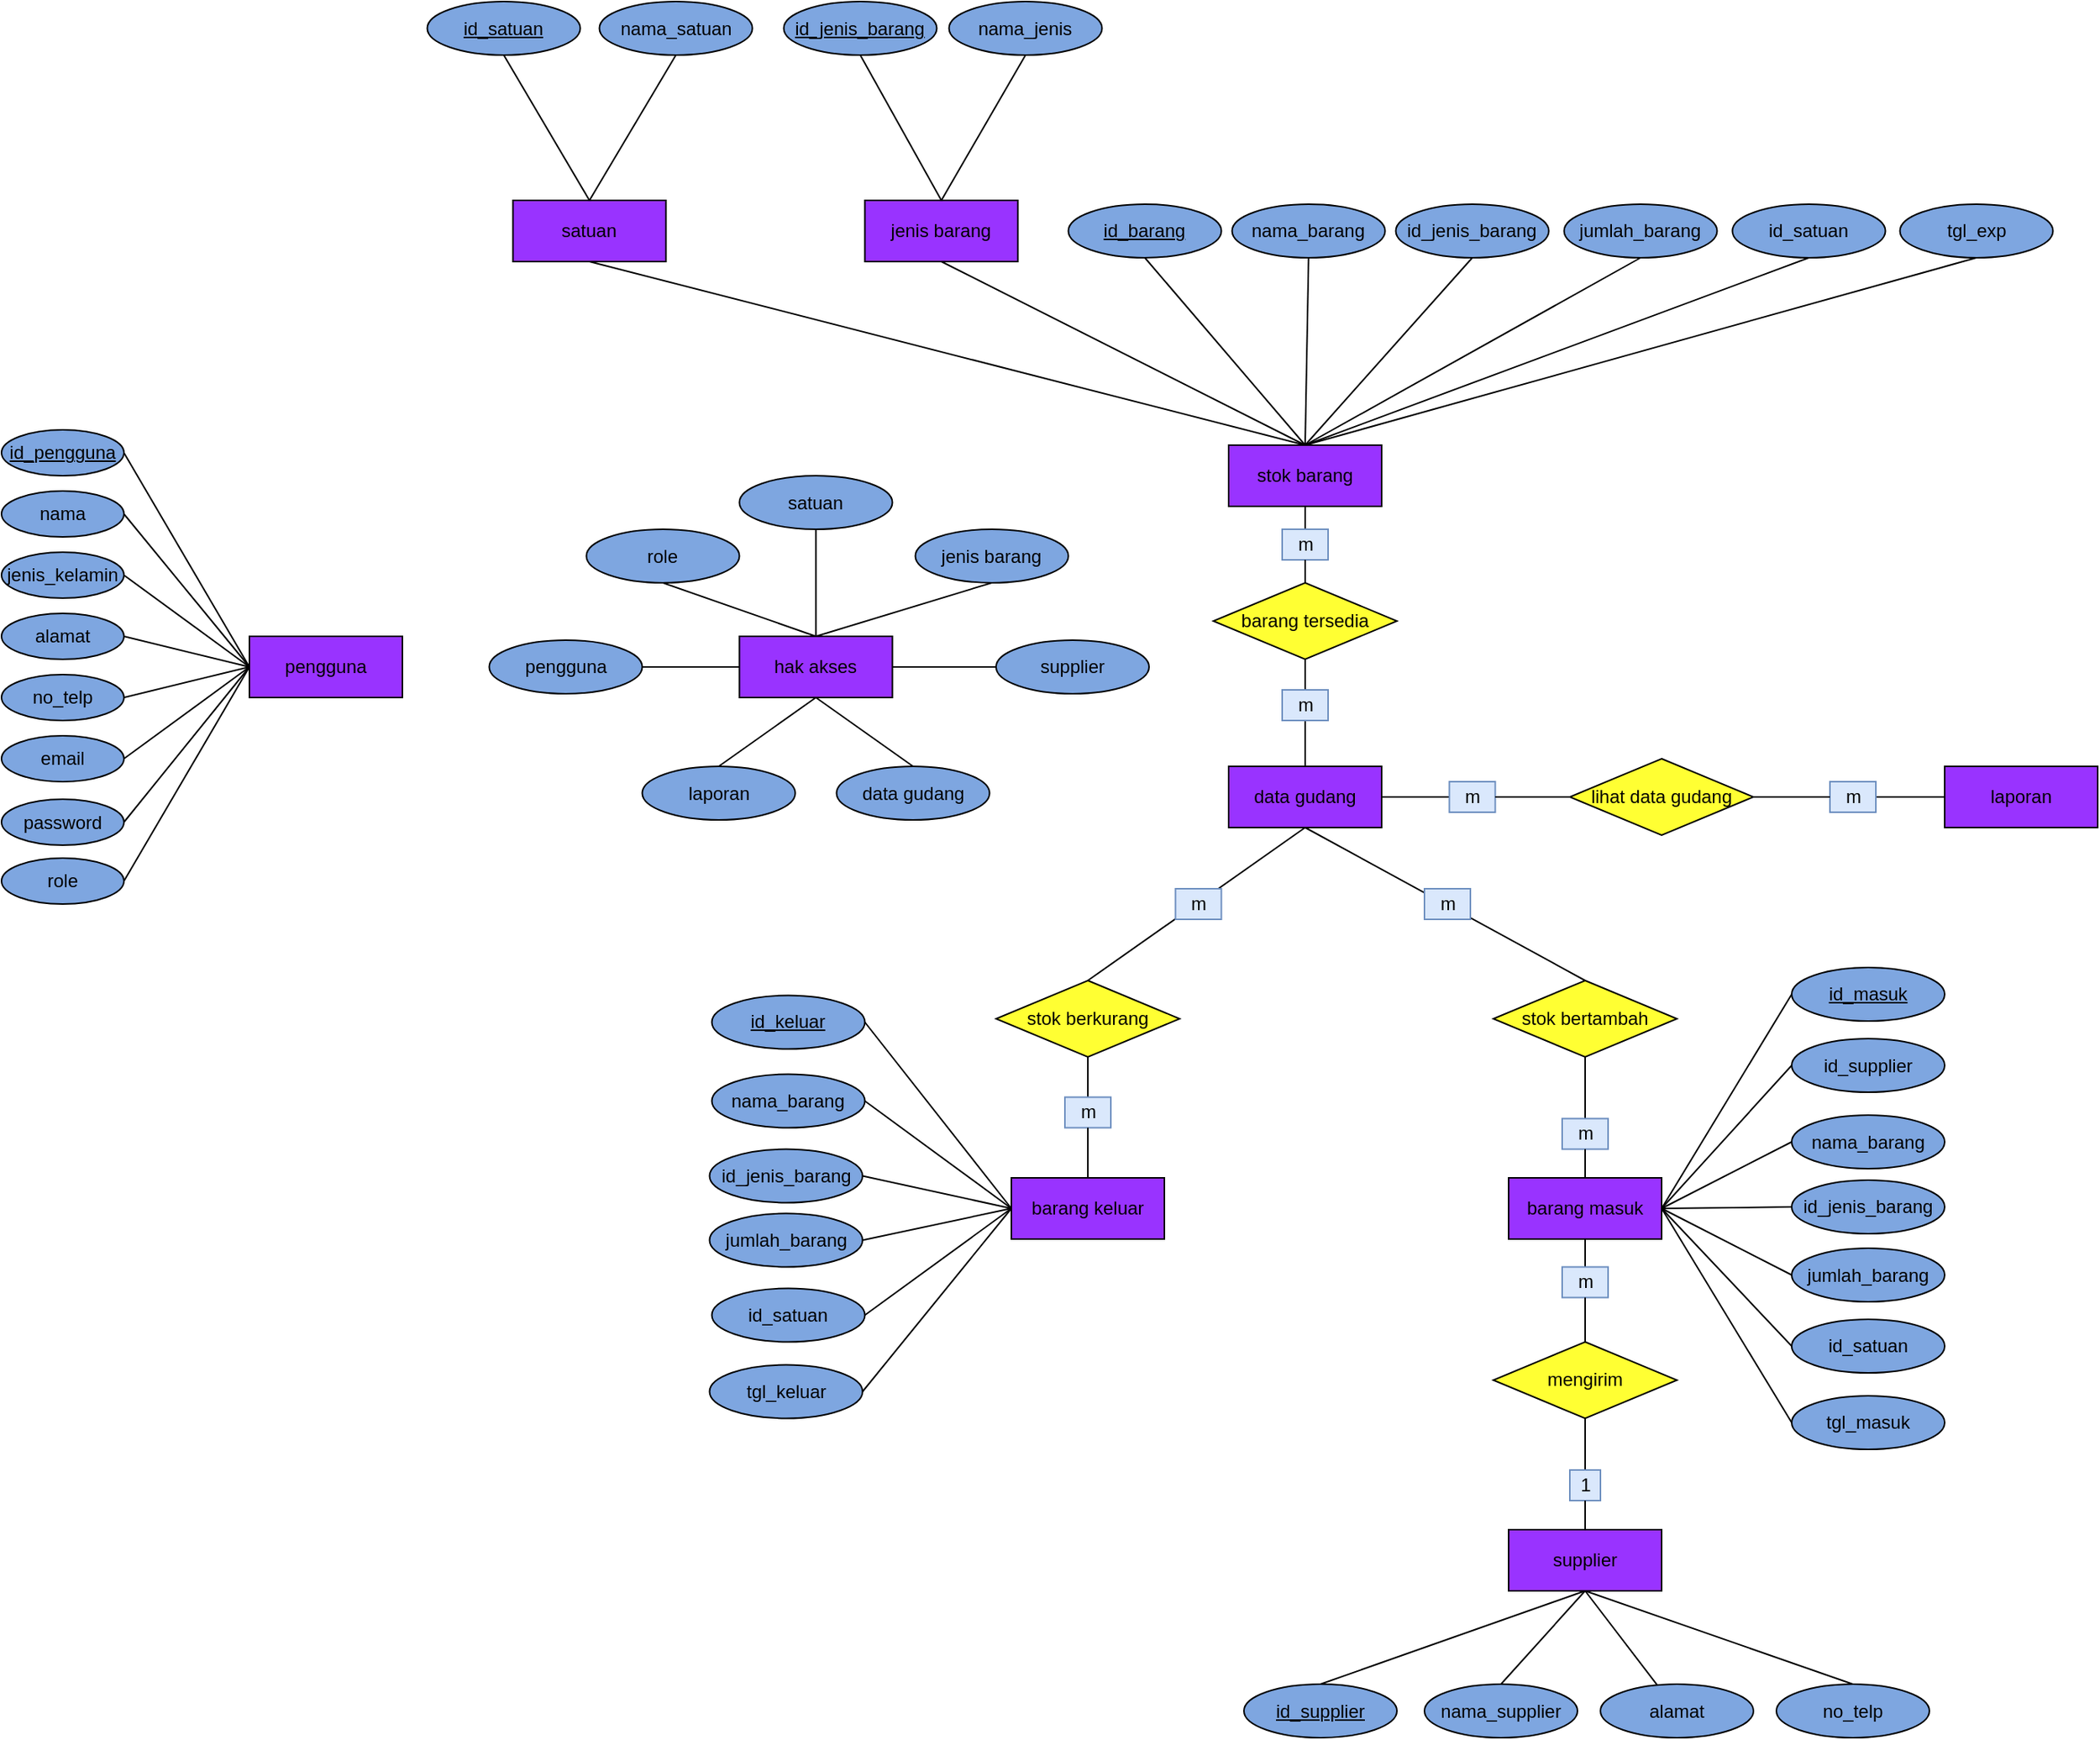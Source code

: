 <mxfile version="14.4.2" type="device"><diagram id="YTh4a3GfkDx78FTv2co9" name="Page-1"><mxGraphModel dx="1734" dy="2064" grid="1" gridSize="10" guides="1" tooltips="1" connect="1" arrows="1" fold="1" page="1" pageScale="1" pageWidth="850" pageHeight="1100" background="none" math="0" shadow="0"><root><mxCell id="0"/><mxCell id="1" parent="0"/><mxCell id="qTGMiNJ8pjrVelL1SlRP-1" value="pengguna" style="rounded=0;whiteSpace=wrap;html=1;fillColor=#9933FF;" parent="1" vertex="1"><mxGeometry x="352" y="295" width="100" height="40" as="geometry"/></mxCell><mxCell id="qTGMiNJ8pjrVelL1SlRP-5" value="data gudang" style="rounded=0;whiteSpace=wrap;html=1;fillColor=#9933FF;" parent="1" vertex="1"><mxGeometry x="992" y="380" width="100" height="40" as="geometry"/></mxCell><mxCell id="qTGMiNJ8pjrVelL1SlRP-6" value="hak akses" style="rounded=0;whiteSpace=wrap;html=1;fillColor=#9933FF;" parent="1" vertex="1"><mxGeometry x="672.25" y="295" width="100" height="40" as="geometry"/></mxCell><mxCell id="qTGMiNJ8pjrVelL1SlRP-7" value="supplier" style="rounded=0;whiteSpace=wrap;html=1;fillColor=#9933FF;" parent="1" vertex="1"><mxGeometry x="1175" y="879" width="100" height="40" as="geometry"/></mxCell><mxCell id="qTGMiNJ8pjrVelL1SlRP-9" value="barang masuk" style="rounded=0;whiteSpace=wrap;html=1;fillColor=#9933FF;" parent="1" vertex="1"><mxGeometry x="1175" y="649" width="100" height="40" as="geometry"/></mxCell><mxCell id="qTGMiNJ8pjrVelL1SlRP-10" value="barang keluar" style="rounded=0;whiteSpace=wrap;html=1;fillColor=#9933FF;" parent="1" vertex="1"><mxGeometry x="850" y="649" width="100" height="40" as="geometry"/></mxCell><mxCell id="qTGMiNJ8pjrVelL1SlRP-22" value="" style="endArrow=none;html=1;entryX=0.5;entryY=1;entryDx=0;entryDy=0;exitX=0.5;exitY=0;exitDx=0;exitDy=0;" parent="1" source="Ui_Ulqk2OFwhpCgJCBZ2-55" target="qTGMiNJ8pjrVelL1SlRP-9" edge="1"><mxGeometry width="50" height="50" relative="1" as="geometry"><mxPoint x="1225" y="769" as="sourcePoint"/><mxPoint x="755" y="659" as="targetPoint"/></mxGeometry></mxCell><mxCell id="qTGMiNJ8pjrVelL1SlRP-23" value="" style="endArrow=none;html=1;entryX=0.5;entryY=1;entryDx=0;entryDy=0;exitX=0.5;exitY=0;exitDx=0;exitDy=0;" parent="1" source="Ui_Ulqk2OFwhpCgJCBZ2-57" target="Ui_Ulqk2OFwhpCgJCBZ2-37" edge="1"><mxGeometry width="50" height="50" relative="1" as="geometry"><mxPoint x="705" y="849" as="sourcePoint"/><mxPoint x="1225" y="809" as="targetPoint"/></mxGeometry></mxCell><mxCell id="qTGMiNJ8pjrVelL1SlRP-32" value="laporan" style="rounded=0;whiteSpace=wrap;html=1;fillColor=#9933FF;" parent="1" vertex="1"><mxGeometry x="1460" y="380" width="100" height="40" as="geometry"/></mxCell><mxCell id="qTGMiNJ8pjrVelL1SlRP-34" value="" style="endArrow=none;html=1;exitX=0;exitY=0.5;exitDx=0;exitDy=0;entryX=1;entryY=0.5;entryDx=0;entryDy=0;" parent="1" source="Ui_Ulqk2OFwhpCgJCBZ2-41" target="qTGMiNJ8pjrVelL1SlRP-5" edge="1"><mxGeometry width="50" height="50" relative="1" as="geometry"><mxPoint x="1230" y="400" as="sourcePoint"/><mxPoint x="760" y="300" as="targetPoint"/></mxGeometry></mxCell><mxCell id="qTGMiNJ8pjrVelL1SlRP-35" value="" style="endArrow=none;html=1;entryX=0;entryY=0.5;entryDx=0;entryDy=0;exitX=1;exitY=0.5;exitDx=0;exitDy=0;" parent="1" source="Ui_Ulqk2OFwhpCgJCBZ2-43" target="qTGMiNJ8pjrVelL1SlRP-32" edge="1"><mxGeometry width="50" height="50" relative="1" as="geometry"><mxPoint x="1320" y="400" as="sourcePoint"/><mxPoint x="1058.5" y="300" as="targetPoint"/></mxGeometry></mxCell><mxCell id="hzRGRMYwps-YifitKdmy-6" value="nama" style="ellipse;whiteSpace=wrap;html=1;fillColor=#7EA6E0;" parent="1" vertex="1"><mxGeometry x="190" y="200" width="80" height="30" as="geometry"/></mxCell><mxCell id="hzRGRMYwps-YifitKdmy-7" value="email" style="ellipse;whiteSpace=wrap;html=1;fillColor=#7EA6E0;" parent="1" vertex="1"><mxGeometry x="190" y="360" width="80" height="30" as="geometry"/></mxCell><mxCell id="hzRGRMYwps-YifitKdmy-8" value="alamat" style="ellipse;whiteSpace=wrap;html=1;fillColor=#7EA6E0;" parent="1" vertex="1"><mxGeometry x="190" y="280" width="80" height="30" as="geometry"/></mxCell><mxCell id="hzRGRMYwps-YifitKdmy-9" value="jenis_kelamin" style="ellipse;whiteSpace=wrap;html=1;fillColor=#7EA6E0;" parent="1" vertex="1"><mxGeometry x="190" y="240" width="80" height="30" as="geometry"/></mxCell><mxCell id="hzRGRMYwps-YifitKdmy-10" value="no_telp" style="ellipse;whiteSpace=wrap;html=1;fillColor=#7EA6E0;" parent="1" vertex="1"><mxGeometry x="190" y="320" width="80" height="30" as="geometry"/></mxCell><mxCell id="hzRGRMYwps-YifitKdmy-14" value="" style="endArrow=none;html=1;exitX=1;exitY=0.5;exitDx=0;exitDy=0;entryX=0;entryY=0.5;entryDx=0;entryDy=0;" parent="1" source="hzRGRMYwps-YifitKdmy-94" target="qTGMiNJ8pjrVelL1SlRP-1" edge="1"><mxGeometry width="50" height="50" relative="1" as="geometry"><mxPoint x="280" y="200" as="sourcePoint"/><mxPoint x="610" y="275" as="targetPoint"/></mxGeometry></mxCell><mxCell id="hzRGRMYwps-YifitKdmy-15" value="" style="endArrow=none;html=1;exitX=1;exitY=0.5;exitDx=0;exitDy=0;entryX=0;entryY=0.5;entryDx=0;entryDy=0;" parent="1" source="hzRGRMYwps-YifitKdmy-6" target="qTGMiNJ8pjrVelL1SlRP-1" edge="1"><mxGeometry width="50" height="50" relative="1" as="geometry"><mxPoint x="560" y="325" as="sourcePoint"/><mxPoint x="610" y="275" as="targetPoint"/></mxGeometry></mxCell><mxCell id="hzRGRMYwps-YifitKdmy-16" value="" style="endArrow=none;html=1;exitX=1;exitY=0.5;exitDx=0;exitDy=0;entryX=0;entryY=0.5;entryDx=0;entryDy=0;" parent="1" source="hzRGRMYwps-YifitKdmy-9" target="qTGMiNJ8pjrVelL1SlRP-1" edge="1"><mxGeometry width="50" height="50" relative="1" as="geometry"><mxPoint x="560" y="325" as="sourcePoint"/><mxPoint x="610" y="275" as="targetPoint"/></mxGeometry></mxCell><mxCell id="hzRGRMYwps-YifitKdmy-17" value="" style="endArrow=none;html=1;exitX=1;exitY=0.5;exitDx=0;exitDy=0;entryX=0;entryY=0.5;entryDx=0;entryDy=0;" parent="1" source="hzRGRMYwps-YifitKdmy-8" target="qTGMiNJ8pjrVelL1SlRP-1" edge="1"><mxGeometry width="50" height="50" relative="1" as="geometry"><mxPoint x="560" y="325" as="sourcePoint"/><mxPoint x="610" y="275" as="targetPoint"/></mxGeometry></mxCell><mxCell id="hzRGRMYwps-YifitKdmy-18" value="" style="endArrow=none;html=1;exitX=1;exitY=0.5;exitDx=0;exitDy=0;entryX=0;entryY=0.5;entryDx=0;entryDy=0;" parent="1" source="hzRGRMYwps-YifitKdmy-10" target="qTGMiNJ8pjrVelL1SlRP-1" edge="1"><mxGeometry width="50" height="50" relative="1" as="geometry"><mxPoint x="560" y="325" as="sourcePoint"/><mxPoint x="610" y="275" as="targetPoint"/></mxGeometry></mxCell><mxCell id="hzRGRMYwps-YifitKdmy-21" value="" style="endArrow=none;html=1;exitX=1;exitY=0.5;exitDx=0;exitDy=0;entryX=0;entryY=0.5;entryDx=0;entryDy=0;" parent="1" source="hzRGRMYwps-YifitKdmy-7" target="qTGMiNJ8pjrVelL1SlRP-1" edge="1"><mxGeometry width="50" height="50" relative="1" as="geometry"><mxPoint x="560" y="325" as="sourcePoint"/><mxPoint x="610" y="275" as="targetPoint"/></mxGeometry></mxCell><mxCell id="hzRGRMYwps-YifitKdmy-47" value="jenis barang" style="rounded=0;whiteSpace=wrap;html=1;fillColor=#9933FF;" parent="1" vertex="1"><mxGeometry x="754.25" y="10" width="100" height="40" as="geometry"/></mxCell><mxCell id="hzRGRMYwps-YifitKdmy-48" value="satuan" style="rounded=0;whiteSpace=wrap;html=1;fillColor=#9933FF;" parent="1" vertex="1"><mxGeometry x="524.25" y="10" width="100" height="40" as="geometry"/></mxCell><mxCell id="hzRGRMYwps-YifitKdmy-49" value="" style="endArrow=none;html=1;exitX=0.5;exitY=0;exitDx=0;exitDy=0;entryX=0.5;entryY=1;entryDx=0;entryDy=0;" parent="1" source="Ui_Ulqk2OFwhpCgJCBZ2-9" target="hzRGRMYwps-YifitKdmy-48" edge="1"><mxGeometry width="50" height="50" relative="1" as="geometry"><mxPoint x="1043.25" y="120" as="sourcePoint"/><mxPoint x="1091.25" y="30" as="targetPoint"/></mxGeometry></mxCell><mxCell id="hzRGRMYwps-YifitKdmy-50" value="" style="endArrow=none;html=1;exitX=0.5;exitY=0;exitDx=0;exitDy=0;entryX=0.5;entryY=1;entryDx=0;entryDy=0;" parent="1" source="Ui_Ulqk2OFwhpCgJCBZ2-9" target="hzRGRMYwps-YifitKdmy-47" edge="1"><mxGeometry width="50" height="50" relative="1" as="geometry"><mxPoint x="1043.25" y="120" as="sourcePoint"/><mxPoint x="1091.25" y="30" as="targetPoint"/></mxGeometry></mxCell><mxCell id="hzRGRMYwps-YifitKdmy-52" value="id_jenis_barang" style="ellipse;whiteSpace=wrap;html=1;fillColor=#7EA6E0;" parent="1" vertex="1"><mxGeometry x="1101.25" y="12.5" width="100" height="35" as="geometry"/></mxCell><mxCell id="hzRGRMYwps-YifitKdmy-54" value="id_satuan" style="ellipse;whiteSpace=wrap;html=1;fillColor=#7EA6E0;" parent="1" vertex="1"><mxGeometry x="1321.25" y="12.5" width="100" height="35" as="geometry"/></mxCell><mxCell id="hzRGRMYwps-YifitKdmy-55" value="nama_barang" style="ellipse;whiteSpace=wrap;html=1;fillColor=#7EA6E0;" parent="1" vertex="1"><mxGeometry x="994.25" y="12.5" width="100" height="35" as="geometry"/></mxCell><mxCell id="hzRGRMYwps-YifitKdmy-56" value="jumlah_barang" style="ellipse;whiteSpace=wrap;html=1;fillColor=#7EA6E0;" parent="1" vertex="1"><mxGeometry x="1211.25" y="12.5" width="100" height="35" as="geometry"/></mxCell><mxCell id="hzRGRMYwps-YifitKdmy-57" value="" style="endArrow=none;html=1;entryX=0.5;entryY=0;entryDx=0;entryDy=0;exitX=0.5;exitY=1;exitDx=0;exitDy=0;" parent="1" source="hzRGRMYwps-YifitKdmy-97" target="Ui_Ulqk2OFwhpCgJCBZ2-9" edge="1"><mxGeometry width="50" height="50" relative="1" as="geometry"><mxPoint x="934.25" y="-32.5" as="sourcePoint"/><mxPoint x="1043.25" y="120" as="targetPoint"/></mxGeometry></mxCell><mxCell id="hzRGRMYwps-YifitKdmy-58" value="" style="endArrow=none;html=1;entryX=0.5;entryY=0;entryDx=0;entryDy=0;exitX=0.5;exitY=1;exitDx=0;exitDy=0;" parent="1" source="hzRGRMYwps-YifitKdmy-55" target="Ui_Ulqk2OFwhpCgJCBZ2-9" edge="1"><mxGeometry width="50" height="50" relative="1" as="geometry"><mxPoint x="971.25" y="200" as="sourcePoint"/><mxPoint x="1043.25" y="120" as="targetPoint"/></mxGeometry></mxCell><mxCell id="hzRGRMYwps-YifitKdmy-59" value="" style="endArrow=none;html=1;entryX=0.5;entryY=0;entryDx=0;entryDy=0;exitX=0.5;exitY=1;exitDx=0;exitDy=0;" parent="1" source="hzRGRMYwps-YifitKdmy-52" target="Ui_Ulqk2OFwhpCgJCBZ2-9" edge="1"><mxGeometry width="50" height="50" relative="1" as="geometry"><mxPoint x="971.25" y="200" as="sourcePoint"/><mxPoint x="1043.25" y="120" as="targetPoint"/></mxGeometry></mxCell><mxCell id="hzRGRMYwps-YifitKdmy-60" value="" style="endArrow=none;html=1;entryX=0.5;entryY=1;entryDx=0;entryDy=0;exitX=0.5;exitY=0;exitDx=0;exitDy=0;" parent="1" source="Ui_Ulqk2OFwhpCgJCBZ2-9" target="hzRGRMYwps-YifitKdmy-54" edge="1"><mxGeometry width="50" height="50" relative="1" as="geometry"><mxPoint x="1043.25" y="120" as="sourcePoint"/><mxPoint x="1021.25" y="-10" as="targetPoint"/></mxGeometry></mxCell><mxCell id="hzRGRMYwps-YifitKdmy-61" value="" style="endArrow=none;html=1;entryX=0.5;entryY=1;entryDx=0;entryDy=0;exitX=0.5;exitY=0;exitDx=0;exitDy=0;" parent="1" source="Ui_Ulqk2OFwhpCgJCBZ2-9" target="hzRGRMYwps-YifitKdmy-56" edge="1"><mxGeometry width="50" height="50" relative="1" as="geometry"><mxPoint x="1043.25" y="120" as="sourcePoint"/><mxPoint x="1021.25" y="-10" as="targetPoint"/></mxGeometry></mxCell><mxCell id="hzRGRMYwps-YifitKdmy-63" value="nama_jenis" style="ellipse;whiteSpace=wrap;html=1;fillColor=#7EA6E0;" parent="1" vertex="1"><mxGeometry x="809.25" y="-120" width="100" height="35" as="geometry"/></mxCell><mxCell id="hzRGRMYwps-YifitKdmy-64" value="nama_satuan" style="ellipse;whiteSpace=wrap;html=1;fillColor=#7EA6E0;" parent="1" vertex="1"><mxGeometry x="580.75" y="-120" width="100" height="35" as="geometry"/></mxCell><mxCell id="hzRGRMYwps-YifitKdmy-66" value="" style="endArrow=none;html=1;exitX=0.5;exitY=0;exitDx=0;exitDy=0;entryX=0.5;entryY=1;entryDx=0;entryDy=0;" parent="1" source="hzRGRMYwps-YifitKdmy-47" target="hzRGRMYwps-YifitKdmy-63" edge="1"><mxGeometry width="50" height="50" relative="1" as="geometry"><mxPoint x="821.25" as="sourcePoint"/><mxPoint x="871.25" y="-50" as="targetPoint"/></mxGeometry></mxCell><mxCell id="hzRGRMYwps-YifitKdmy-67" value="" style="endArrow=none;html=1;exitX=0.5;exitY=0;exitDx=0;exitDy=0;entryX=0.5;entryY=1;entryDx=0;entryDy=0;" parent="1" source="hzRGRMYwps-YifitKdmy-47" target="hzRGRMYwps-YifitKdmy-96" edge="1"><mxGeometry width="50" height="50" relative="1" as="geometry"><mxPoint x="821.25" as="sourcePoint"/><mxPoint x="749.25" y="-85" as="targetPoint"/></mxGeometry></mxCell><mxCell id="hzRGRMYwps-YifitKdmy-68" value="" style="endArrow=none;html=1;exitX=0.5;exitY=0;exitDx=0;exitDy=0;entryX=0.5;entryY=1;entryDx=0;entryDy=0;" parent="1" source="hzRGRMYwps-YifitKdmy-48" target="hzRGRMYwps-YifitKdmy-64" edge="1"><mxGeometry width="50" height="50" relative="1" as="geometry"><mxPoint x="821.25" y="160" as="sourcePoint"/><mxPoint x="871.25" y="110" as="targetPoint"/></mxGeometry></mxCell><mxCell id="hzRGRMYwps-YifitKdmy-69" value="" style="endArrow=none;html=1;exitX=0.5;exitY=0;exitDx=0;exitDy=0;entryX=0.5;entryY=1;entryDx=0;entryDy=0;" parent="1" source="hzRGRMYwps-YifitKdmy-48" target="hzRGRMYwps-YifitKdmy-95" edge="1"><mxGeometry width="50" height="50" relative="1" as="geometry"><mxPoint x="821.25" y="160" as="sourcePoint"/><mxPoint x="517.75" y="-85" as="targetPoint"/></mxGeometry></mxCell><mxCell id="hzRGRMYwps-YifitKdmy-71" value="nama_supplier" style="ellipse;whiteSpace=wrap;html=1;fillColor=#7EA6E0;" parent="1" vertex="1"><mxGeometry x="1120" y="980" width="100" height="35" as="geometry"/></mxCell><mxCell id="hzRGRMYwps-YifitKdmy-72" value="alamat" style="ellipse;whiteSpace=wrap;html=1;fillColor=#7EA6E0;" parent="1" vertex="1"><mxGeometry x="1235" y="980" width="100" height="35" as="geometry"/></mxCell><mxCell id="hzRGRMYwps-YifitKdmy-73" value="no_telp" style="ellipse;whiteSpace=wrap;html=1;fillColor=#7EA6E0;" parent="1" vertex="1"><mxGeometry x="1350" y="980" width="100" height="35" as="geometry"/></mxCell><mxCell id="hzRGRMYwps-YifitKdmy-74" value="id_jenis_barang" style="ellipse;whiteSpace=wrap;html=1;fillColor=#7EA6E0;" parent="1" vertex="1"><mxGeometry x="1360" y="650.5" width="100" height="35" as="geometry"/></mxCell><mxCell id="hzRGRMYwps-YifitKdmy-75" value="" style="endArrow=none;html=1;entryX=0.5;entryY=1;entryDx=0;entryDy=0;" parent="1" source="hzRGRMYwps-YifitKdmy-72" target="qTGMiNJ8pjrVelL1SlRP-7" edge="1"><mxGeometry width="50" height="50" relative="1" as="geometry"><mxPoint x="1190" y="990" as="sourcePoint"/><mxPoint x="1240" y="940" as="targetPoint"/></mxGeometry></mxCell><mxCell id="hzRGRMYwps-YifitKdmy-76" value="" style="endArrow=none;html=1;entryX=0.5;entryY=1;entryDx=0;entryDy=0;exitX=0.5;exitY=0;exitDx=0;exitDy=0;" parent="1" source="hzRGRMYwps-YifitKdmy-71" target="qTGMiNJ8pjrVelL1SlRP-7" edge="1"><mxGeometry width="50" height="50" relative="1" as="geometry"><mxPoint x="1190" y="990" as="sourcePoint"/><mxPoint x="1240" y="940" as="targetPoint"/></mxGeometry></mxCell><mxCell id="hzRGRMYwps-YifitKdmy-77" value="" style="endArrow=none;html=1;entryX=0.5;entryY=1;entryDx=0;entryDy=0;exitX=0.5;exitY=0;exitDx=0;exitDy=0;" parent="1" source="Ui_Ulqk2OFwhpCgJCBZ2-35" target="qTGMiNJ8pjrVelL1SlRP-7" edge="1"><mxGeometry width="50" height="50" relative="1" as="geometry"><mxPoint x="1050" y="980" as="sourcePoint"/><mxPoint x="1240" y="940" as="targetPoint"/></mxGeometry></mxCell><mxCell id="hzRGRMYwps-YifitKdmy-78" value="" style="endArrow=none;html=1;entryX=0.5;entryY=1;entryDx=0;entryDy=0;exitX=0.5;exitY=0;exitDx=0;exitDy=0;" parent="1" source="hzRGRMYwps-YifitKdmy-73" target="qTGMiNJ8pjrVelL1SlRP-7" edge="1"><mxGeometry width="50" height="50" relative="1" as="geometry"><mxPoint x="1190" y="990" as="sourcePoint"/><mxPoint x="1240" y="940" as="targetPoint"/></mxGeometry></mxCell><mxCell id="hzRGRMYwps-YifitKdmy-79" value="" style="endArrow=none;html=1;entryX=1;entryY=0.5;entryDx=0;entryDy=0;exitX=0;exitY=0.5;exitDx=0;exitDy=0;" parent="1" source="hzRGRMYwps-YifitKdmy-74" target="qTGMiNJ8pjrVelL1SlRP-9" edge="1"><mxGeometry width="50" height="50" relative="1" as="geometry"><mxPoint x="1190" y="990" as="sourcePoint"/><mxPoint x="1240" y="940" as="targetPoint"/></mxGeometry></mxCell><mxCell id="hzRGRMYwps-YifitKdmy-80" value="id_supplier" style="ellipse;whiteSpace=wrap;html=1;fillColor=#7EA6E0;" parent="1" vertex="1"><mxGeometry x="1360" y="558" width="100" height="35" as="geometry"/></mxCell><mxCell id="hzRGRMYwps-YifitKdmy-81" value="id_satuan" style="ellipse;whiteSpace=wrap;html=1;fillColor=#7EA6E0;" parent="1" vertex="1"><mxGeometry x="1360" y="741.5" width="100" height="35" as="geometry"/></mxCell><mxCell id="hzRGRMYwps-YifitKdmy-82" value="jumlah_barang" style="ellipse;whiteSpace=wrap;html=1;fillColor=#7EA6E0;" parent="1" vertex="1"><mxGeometry x="1360" y="695" width="100" height="35" as="geometry"/></mxCell><mxCell id="hzRGRMYwps-YifitKdmy-83" value="nama_barang" style="ellipse;whiteSpace=wrap;html=1;fillColor=#7EA6E0;" parent="1" vertex="1"><mxGeometry x="1360" y="608" width="100" height="35" as="geometry"/></mxCell><mxCell id="hzRGRMYwps-YifitKdmy-84" value="" style="endArrow=none;html=1;exitX=1;exitY=0.5;exitDx=0;exitDy=0;entryX=0;entryY=0.5;entryDx=0;entryDy=0;" parent="1" source="qTGMiNJ8pjrVelL1SlRP-9" target="hzRGRMYwps-YifitKdmy-80" edge="1"><mxGeometry width="50" height="50" relative="1" as="geometry"><mxPoint x="1320" y="890" as="sourcePoint"/><mxPoint x="1370" y="840" as="targetPoint"/></mxGeometry></mxCell><mxCell id="hzRGRMYwps-YifitKdmy-85" value="" style="endArrow=none;html=1;exitX=1;exitY=0.5;exitDx=0;exitDy=0;entryX=0;entryY=0.5;entryDx=0;entryDy=0;" parent="1" source="qTGMiNJ8pjrVelL1SlRP-9" target="hzRGRMYwps-YifitKdmy-83" edge="1"><mxGeometry width="50" height="50" relative="1" as="geometry"><mxPoint x="1320" y="890" as="sourcePoint"/><mxPoint x="1370" y="840" as="targetPoint"/></mxGeometry></mxCell><mxCell id="hzRGRMYwps-YifitKdmy-86" value="" style="endArrow=none;html=1;entryX=0;entryY=0.5;entryDx=0;entryDy=0;exitX=1;exitY=0.5;exitDx=0;exitDy=0;" parent="1" source="qTGMiNJ8pjrVelL1SlRP-9" target="hzRGRMYwps-YifitKdmy-82" edge="1"><mxGeometry width="50" height="50" relative="1" as="geometry"><mxPoint x="1320" y="1030" as="sourcePoint"/><mxPoint x="1370" y="980" as="targetPoint"/></mxGeometry></mxCell><mxCell id="hzRGRMYwps-YifitKdmy-87" value="" style="endArrow=none;html=1;exitX=1;exitY=0.5;exitDx=0;exitDy=0;entryX=0;entryY=0.5;entryDx=0;entryDy=0;" parent="1" source="qTGMiNJ8pjrVelL1SlRP-9" target="hzRGRMYwps-YifitKdmy-81" edge="1"><mxGeometry width="50" height="50" relative="1" as="geometry"><mxPoint x="1320" y="1030" as="sourcePoint"/><mxPoint x="1370" y="980" as="targetPoint"/></mxGeometry></mxCell><mxCell id="hzRGRMYwps-YifitKdmy-88" value="tgl_masuk" style="ellipse;whiteSpace=wrap;html=1;fillColor=#7EA6E0;" parent="1" vertex="1"><mxGeometry x="1360" y="791.5" width="100" height="35" as="geometry"/></mxCell><mxCell id="hzRGRMYwps-YifitKdmy-90" value="" style="endArrow=none;html=1;entryX=0;entryY=0.5;entryDx=0;entryDy=0;exitX=1;exitY=0.5;exitDx=0;exitDy=0;" parent="1" source="qTGMiNJ8pjrVelL1SlRP-9" target="hzRGRMYwps-YifitKdmy-88" edge="1"><mxGeometry width="50" height="50" relative="1" as="geometry"><mxPoint x="1150" y="850" as="sourcePoint"/><mxPoint x="1200" y="800" as="targetPoint"/></mxGeometry></mxCell><mxCell id="hzRGRMYwps-YifitKdmy-91" value="" style="endArrow=none;html=1;entryX=0;entryY=0.5;entryDx=0;entryDy=0;exitX=1;exitY=0.5;exitDx=0;exitDy=0;" parent="1" source="qTGMiNJ8pjrVelL1SlRP-9" target="hzRGRMYwps-YifitKdmy-100" edge="1"><mxGeometry width="50" height="50" relative="1" as="geometry"><mxPoint x="1150" y="850" as="sourcePoint"/><mxPoint x="1360" y="597.5" as="targetPoint"/></mxGeometry></mxCell><mxCell id="hzRGRMYwps-YifitKdmy-93" value="nama_barang" style="ellipse;whiteSpace=wrap;html=1;fillColor=#7EA6E0;" parent="1" vertex="1"><mxGeometry x="654.25" y="581.25" width="100" height="35" as="geometry"/></mxCell><mxCell id="hzRGRMYwps-YifitKdmy-94" value="id_pengguna" style="ellipse;whiteSpace=wrap;html=1;align=center;fontStyle=4;fillColor=#7EA6E0;" parent="1" vertex="1"><mxGeometry x="190" y="160" width="80" height="30" as="geometry"/></mxCell><mxCell id="hzRGRMYwps-YifitKdmy-95" value="id_satuan" style="ellipse;whiteSpace=wrap;html=1;align=center;fontStyle=4;fillColor=#7EA6E0;" parent="1" vertex="1"><mxGeometry x="468.25" y="-120" width="100" height="35" as="geometry"/></mxCell><mxCell id="hzRGRMYwps-YifitKdmy-96" value="id_jenis_barang" style="ellipse;whiteSpace=wrap;html=1;align=center;fontStyle=4;fillColor=#7EA6E0;" parent="1" vertex="1"><mxGeometry x="701.25" y="-120" width="100" height="35" as="geometry"/></mxCell><mxCell id="hzRGRMYwps-YifitKdmy-97" value="id_barang" style="ellipse;whiteSpace=wrap;html=1;align=center;fontStyle=4;fillColor=#7EA6E0;" parent="1" vertex="1"><mxGeometry x="887.25" y="12.5" width="100" height="35" as="geometry"/></mxCell><mxCell id="hzRGRMYwps-YifitKdmy-100" value="id_masuk" style="ellipse;whiteSpace=wrap;html=1;align=center;fontStyle=4;fillColor=#7EA6E0;" parent="1" vertex="1"><mxGeometry x="1360" y="511.5" width="100" height="35" as="geometry"/></mxCell><mxCell id="hzRGRMYwps-YifitKdmy-101" value="id_keluar" style="ellipse;whiteSpace=wrap;html=1;align=center;fontStyle=4;fillColor=#7EA6E0;" parent="1" vertex="1"><mxGeometry x="654.25" y="529.75" width="100" height="35" as="geometry"/></mxCell><mxCell id="hzRGRMYwps-YifitKdmy-102" value="tgl_keluar" style="ellipse;whiteSpace=wrap;html=1;fillColor=#7EA6E0;" parent="1" vertex="1"><mxGeometry x="652.75" y="771.25" width="100" height="35" as="geometry"/></mxCell><mxCell id="hzRGRMYwps-YifitKdmy-103" value="" style="endArrow=none;html=1;exitX=1;exitY=0.5;exitDx=0;exitDy=0;entryX=0;entryY=0.5;entryDx=0;entryDy=0;" parent="1" source="hzRGRMYwps-YifitKdmy-101" target="qTGMiNJ8pjrVelL1SlRP-10" edge="1"><mxGeometry width="50" height="50" relative="1" as="geometry"><mxPoint x="990" y="750" as="sourcePoint"/><mxPoint x="1040" y="700" as="targetPoint"/></mxGeometry></mxCell><mxCell id="hzRGRMYwps-YifitKdmy-104" value="" style="endArrow=none;html=1;entryX=0;entryY=0.5;entryDx=0;entryDy=0;exitX=1;exitY=0.5;exitDx=0;exitDy=0;" parent="1" source="hzRGRMYwps-YifitKdmy-93" target="qTGMiNJ8pjrVelL1SlRP-10" edge="1"><mxGeometry width="50" height="50" relative="1" as="geometry"><mxPoint x="740" y="700" as="sourcePoint"/><mxPoint x="1040" y="700" as="targetPoint"/></mxGeometry></mxCell><mxCell id="hzRGRMYwps-YifitKdmy-105" value="" style="endArrow=none;html=1;exitX=1;exitY=0.5;exitDx=0;exitDy=0;" parent="1" source="hzRGRMYwps-YifitKdmy-102" edge="1"><mxGeometry width="50" height="50" relative="1" as="geometry"><mxPoint x="990" y="870" as="sourcePoint"/><mxPoint x="850" y="669" as="targetPoint"/></mxGeometry></mxCell><mxCell id="hzRGRMYwps-YifitKdmy-106" value="stok bertambah" style="rhombus;whiteSpace=wrap;html=1;fillColor=#FFFF33;" parent="1" vertex="1"><mxGeometry x="1165" y="520" width="120" height="50" as="geometry"/></mxCell><mxCell id="hzRGRMYwps-YifitKdmy-107" value="stok berkurang" style="rhombus;whiteSpace=wrap;html=1;fillColor=#FFFF33;" parent="1" vertex="1"><mxGeometry x="840" y="520" width="120" height="50" as="geometry"/></mxCell><mxCell id="hzRGRMYwps-YifitKdmy-108" value="" style="endArrow=none;html=1;entryX=0.5;entryY=1;entryDx=0;entryDy=0;exitX=0.5;exitY=0;exitDx=0;exitDy=0;" parent="1" source="hzRGRMYwps-YifitKdmy-107" target="qTGMiNJ8pjrVelL1SlRP-5" edge="1"><mxGeometry width="50" height="50" relative="1" as="geometry"><mxPoint x="1090" y="640" as="sourcePoint"/><mxPoint x="1140" y="590" as="targetPoint"/></mxGeometry></mxCell><mxCell id="hzRGRMYwps-YifitKdmy-109" value="" style="endArrow=none;html=1;entryX=0.5;entryY=1;entryDx=0;entryDy=0;exitX=0.5;exitY=0;exitDx=0;exitDy=0;" parent="1" source="hzRGRMYwps-YifitKdmy-106" target="qTGMiNJ8pjrVelL1SlRP-5" edge="1"><mxGeometry width="50" height="50" relative="1" as="geometry"><mxPoint x="1090" y="640" as="sourcePoint"/><mxPoint x="1140" y="590" as="targetPoint"/></mxGeometry></mxCell><mxCell id="hzRGRMYwps-YifitKdmy-110" value="" style="endArrow=none;html=1;entryX=0.5;entryY=1;entryDx=0;entryDy=0;exitX=0.5;exitY=0;exitDx=0;exitDy=0;" parent="1" source="Ui_Ulqk2OFwhpCgJCBZ2-53" target="hzRGRMYwps-YifitKdmy-106" edge="1"><mxGeometry width="50" height="50" relative="1" as="geometry"><mxPoint x="1090" y="640" as="sourcePoint"/><mxPoint x="1140" y="590" as="targetPoint"/></mxGeometry></mxCell><mxCell id="hzRGRMYwps-YifitKdmy-111" value="" style="endArrow=none;html=1;entryX=0.5;entryY=1;entryDx=0;entryDy=0;" parent="1" target="hzRGRMYwps-YifitKdmy-107" edge="1" source="Ui_Ulqk2OFwhpCgJCBZ2-45"><mxGeometry width="50" height="50" relative="1" as="geometry"><mxPoint x="900" y="649" as="sourcePoint"/><mxPoint x="930" y="590" as="targetPoint"/></mxGeometry></mxCell><mxCell id="hzRGRMYwps-YifitKdmy-112" value="tgl_exp" style="ellipse;whiteSpace=wrap;html=1;fillColor=#7EA6E0;" parent="1" vertex="1"><mxGeometry x="1430.75" y="12.5" width="100" height="35" as="geometry"/></mxCell><mxCell id="hzRGRMYwps-YifitKdmy-113" value="" style="endArrow=none;html=1;exitX=0.5;exitY=0;exitDx=0;exitDy=0;entryX=0.5;entryY=1;entryDx=0;entryDy=0;" parent="1" source="Ui_Ulqk2OFwhpCgJCBZ2-9" target="hzRGRMYwps-YifitKdmy-112" edge="1"><mxGeometry width="50" height="50" relative="1" as="geometry"><mxPoint x="1043.25" y="120" as="sourcePoint"/><mxPoint x="1201.25" y="70" as="targetPoint"/></mxGeometry></mxCell><mxCell id="Ui_Ulqk2OFwhpCgJCBZ2-2" value="jumlah_barang" style="ellipse;whiteSpace=wrap;html=1;fillColor=#7EA6E0;" vertex="1" parent="1"><mxGeometry x="652.75" y="672.25" width="100" height="35" as="geometry"/></mxCell><mxCell id="Ui_Ulqk2OFwhpCgJCBZ2-3" value="" style="endArrow=none;html=1;exitX=1;exitY=0.5;exitDx=0;exitDy=0;entryX=0;entryY=0.5;entryDx=0;entryDy=0;" edge="1" parent="1" source="Ui_Ulqk2OFwhpCgJCBZ2-2" target="qTGMiNJ8pjrVelL1SlRP-10"><mxGeometry width="50" height="50" relative="1" as="geometry"><mxPoint x="747.0" y="727.5" as="sourcePoint"/><mxPoint x="850" y="689" as="targetPoint"/></mxGeometry></mxCell><mxCell id="Ui_Ulqk2OFwhpCgJCBZ2-4" value="id_jenis_barang" style="ellipse;whiteSpace=wrap;html=1;fillColor=#7EA6E0;" vertex="1" parent="1"><mxGeometry x="652.75" y="630.25" width="100" height="35" as="geometry"/></mxCell><mxCell id="Ui_Ulqk2OFwhpCgJCBZ2-5" value="id_satuan" style="ellipse;whiteSpace=wrap;html=1;fillColor=#7EA6E0;" vertex="1" parent="1"><mxGeometry x="654.25" y="721.25" width="100" height="35" as="geometry"/></mxCell><mxCell id="Ui_Ulqk2OFwhpCgJCBZ2-6" value="" style="endArrow=none;html=1;exitX=1;exitY=0.5;exitDx=0;exitDy=0;entryX=0;entryY=0.5;entryDx=0;entryDy=0;" edge="1" parent="1" source="Ui_Ulqk2OFwhpCgJCBZ2-4" target="qTGMiNJ8pjrVelL1SlRP-10"><mxGeometry width="50" height="50" relative="1" as="geometry"><mxPoint x="990" y="760" as="sourcePoint"/><mxPoint x="1040" y="710" as="targetPoint"/></mxGeometry></mxCell><mxCell id="Ui_Ulqk2OFwhpCgJCBZ2-7" value="" style="endArrow=none;html=1;exitX=1;exitY=0.5;exitDx=0;exitDy=0;entryX=0;entryY=0.5;entryDx=0;entryDy=0;" edge="1" parent="1" source="Ui_Ulqk2OFwhpCgJCBZ2-5" target="qTGMiNJ8pjrVelL1SlRP-10"><mxGeometry width="50" height="50" relative="1" as="geometry"><mxPoint x="780" y="770" as="sourcePoint"/><mxPoint x="1040" y="710" as="targetPoint"/></mxGeometry></mxCell><mxCell id="Ui_Ulqk2OFwhpCgJCBZ2-8" value="barang tersedia" style="rhombus;whiteSpace=wrap;html=1;fillColor=#FFFF33;" vertex="1" parent="1"><mxGeometry x="982" y="260" width="120" height="50" as="geometry"/></mxCell><mxCell id="Ui_Ulqk2OFwhpCgJCBZ2-9" value="stok barang" style="rounded=0;whiteSpace=wrap;html=1;fillColor=#9933FF;" vertex="1" parent="1"><mxGeometry x="992" y="170" width="100" height="40" as="geometry"/></mxCell><mxCell id="Ui_Ulqk2OFwhpCgJCBZ2-10" value="" style="endArrow=none;html=1;exitX=0.5;exitY=0;exitDx=0;exitDy=0;entryX=0.5;entryY=1;entryDx=0;entryDy=0;" edge="1" parent="1" source="qTGMiNJ8pjrVelL1SlRP-5" target="Ui_Ulqk2OFwhpCgJCBZ2-8"><mxGeometry width="50" height="50" relative="1" as="geometry"><mxPoint x="1150" y="310" as="sourcePoint"/><mxPoint x="1200" y="260" as="targetPoint"/></mxGeometry></mxCell><mxCell id="Ui_Ulqk2OFwhpCgJCBZ2-11" value="" style="endArrow=none;html=1;exitX=0.5;exitY=0;exitDx=0;exitDy=0;entryX=0.5;entryY=1;entryDx=0;entryDy=0;" edge="1" parent="1" source="Ui_Ulqk2OFwhpCgJCBZ2-39" target="Ui_Ulqk2OFwhpCgJCBZ2-9"><mxGeometry width="50" height="50" relative="1" as="geometry"><mxPoint x="1150" y="310" as="sourcePoint"/><mxPoint x="1200" y="260" as="targetPoint"/></mxGeometry></mxCell><mxCell id="Ui_Ulqk2OFwhpCgJCBZ2-13" value="password" style="ellipse;whiteSpace=wrap;html=1;fillColor=#7EA6E0;" vertex="1" parent="1"><mxGeometry x="190" y="401.5" width="80" height="30" as="geometry"/></mxCell><mxCell id="Ui_Ulqk2OFwhpCgJCBZ2-14" value="" style="endArrow=none;html=1;exitX=1;exitY=0.5;exitDx=0;exitDy=0;entryX=0;entryY=0.5;entryDx=0;entryDy=0;" edge="1" parent="1" source="Ui_Ulqk2OFwhpCgJCBZ2-13" target="qTGMiNJ8pjrVelL1SlRP-1"><mxGeometry width="50" height="50" relative="1" as="geometry"><mxPoint x="600" y="395" as="sourcePoint"/><mxPoint x="650" y="345" as="targetPoint"/></mxGeometry></mxCell><mxCell id="Ui_Ulqk2OFwhpCgJCBZ2-15" value="role" style="ellipse;whiteSpace=wrap;html=1;fillColor=#7EA6E0;" vertex="1" parent="1"><mxGeometry x="190" y="440" width="80" height="30" as="geometry"/></mxCell><mxCell id="Ui_Ulqk2OFwhpCgJCBZ2-16" value="" style="endArrow=none;html=1;entryX=0;entryY=0.5;entryDx=0;entryDy=0;exitX=1;exitY=0.5;exitDx=0;exitDy=0;" edge="1" parent="1" source="Ui_Ulqk2OFwhpCgJCBZ2-15" target="qTGMiNJ8pjrVelL1SlRP-1"><mxGeometry width="50" height="50" relative="1" as="geometry"><mxPoint x="320" y="395" as="sourcePoint"/><mxPoint x="370" y="345" as="targetPoint"/></mxGeometry></mxCell><mxCell id="Ui_Ulqk2OFwhpCgJCBZ2-19" value="role" style="ellipse;whiteSpace=wrap;html=1;fillColor=#7EA6E0;" vertex="1" parent="1"><mxGeometry x="572.25" y="225" width="100" height="35" as="geometry"/></mxCell><mxCell id="Ui_Ulqk2OFwhpCgJCBZ2-20" value="satuan" style="ellipse;whiteSpace=wrap;html=1;fillColor=#7EA6E0;" vertex="1" parent="1"><mxGeometry x="672.25" y="190" width="100" height="35" as="geometry"/></mxCell><mxCell id="Ui_Ulqk2OFwhpCgJCBZ2-21" value="jenis barang" style="ellipse;whiteSpace=wrap;html=1;fillColor=#7EA6E0;" vertex="1" parent="1"><mxGeometry x="787.25" y="225" width="100" height="35" as="geometry"/></mxCell><mxCell id="Ui_Ulqk2OFwhpCgJCBZ2-22" value="data gudang" style="ellipse;whiteSpace=wrap;html=1;fillColor=#7EA6E0;" vertex="1" parent="1"><mxGeometry x="735.75" y="380" width="100" height="35" as="geometry"/></mxCell><mxCell id="Ui_Ulqk2OFwhpCgJCBZ2-23" value="laporan" style="ellipse;whiteSpace=wrap;html=1;fillColor=#7EA6E0;" vertex="1" parent="1"><mxGeometry x="608.75" y="380" width="100" height="35" as="geometry"/></mxCell><mxCell id="Ui_Ulqk2OFwhpCgJCBZ2-25" value="" style="endArrow=none;html=1;exitX=0.5;exitY=0;exitDx=0;exitDy=0;entryX=0.5;entryY=1;entryDx=0;entryDy=0;" edge="1" parent="1" source="qTGMiNJ8pjrVelL1SlRP-6" target="Ui_Ulqk2OFwhpCgJCBZ2-20"><mxGeometry width="50" height="50" relative="1" as="geometry"><mxPoint x="836" y="335" as="sourcePoint"/><mxPoint x="886" y="285" as="targetPoint"/></mxGeometry></mxCell><mxCell id="Ui_Ulqk2OFwhpCgJCBZ2-26" value="" style="endArrow=none;html=1;exitX=0.5;exitY=0;exitDx=0;exitDy=0;entryX=0.5;entryY=1;entryDx=0;entryDy=0;" edge="1" parent="1" source="qTGMiNJ8pjrVelL1SlRP-6" target="Ui_Ulqk2OFwhpCgJCBZ2-21"><mxGeometry width="50" height="50" relative="1" as="geometry"><mxPoint x="732.25" y="305" as="sourcePoint"/><mxPoint x="732.25" y="235" as="targetPoint"/></mxGeometry></mxCell><mxCell id="Ui_Ulqk2OFwhpCgJCBZ2-27" value="" style="endArrow=none;html=1;exitX=0.5;exitY=0;exitDx=0;exitDy=0;entryX=0.5;entryY=1;entryDx=0;entryDy=0;" edge="1" parent="1" source="qTGMiNJ8pjrVelL1SlRP-6" target="Ui_Ulqk2OFwhpCgJCBZ2-19"><mxGeometry width="50" height="50" relative="1" as="geometry"><mxPoint x="742.25" y="315" as="sourcePoint"/><mxPoint x="742.25" y="245" as="targetPoint"/></mxGeometry></mxCell><mxCell id="Ui_Ulqk2OFwhpCgJCBZ2-28" value="" style="endArrow=none;html=1;exitX=0.5;exitY=0;exitDx=0;exitDy=0;entryX=0.5;entryY=1;entryDx=0;entryDy=0;" edge="1" parent="1" source="Ui_Ulqk2OFwhpCgJCBZ2-23" target="qTGMiNJ8pjrVelL1SlRP-6"><mxGeometry width="50" height="50" relative="1" as="geometry"><mxPoint x="752.25" y="325" as="sourcePoint"/><mxPoint x="752.25" y="255" as="targetPoint"/></mxGeometry></mxCell><mxCell id="Ui_Ulqk2OFwhpCgJCBZ2-29" value="" style="endArrow=none;html=1;exitX=0.5;exitY=0;exitDx=0;exitDy=0;entryX=0.5;entryY=1;entryDx=0;entryDy=0;" edge="1" parent="1" source="Ui_Ulqk2OFwhpCgJCBZ2-22" target="qTGMiNJ8pjrVelL1SlRP-6"><mxGeometry width="50" height="50" relative="1" as="geometry"><mxPoint x="762.25" y="335" as="sourcePoint"/><mxPoint x="762.25" y="265" as="targetPoint"/></mxGeometry></mxCell><mxCell id="Ui_Ulqk2OFwhpCgJCBZ2-30" value="supplier" style="ellipse;whiteSpace=wrap;html=1;fillColor=#7EA6E0;" vertex="1" parent="1"><mxGeometry x="840" y="297.5" width="100" height="35" as="geometry"/></mxCell><mxCell id="Ui_Ulqk2OFwhpCgJCBZ2-31" value="pengguna" style="ellipse;whiteSpace=wrap;html=1;fillColor=#7EA6E0;" vertex="1" parent="1"><mxGeometry x="508.75" y="297.5" width="100" height="35" as="geometry"/></mxCell><mxCell id="Ui_Ulqk2OFwhpCgJCBZ2-32" value="" style="endArrow=none;html=1;entryX=1;entryY=0.5;entryDx=0;entryDy=0;exitX=0;exitY=0.5;exitDx=0;exitDy=0;" edge="1" parent="1" source="Ui_Ulqk2OFwhpCgJCBZ2-30" target="qTGMiNJ8pjrVelL1SlRP-6"><mxGeometry width="50" height="50" relative="1" as="geometry"><mxPoint x="860" y="390" as="sourcePoint"/><mxPoint x="910" y="340" as="targetPoint"/></mxGeometry></mxCell><mxCell id="Ui_Ulqk2OFwhpCgJCBZ2-33" value="" style="endArrow=none;html=1;entryX=1;entryY=0.5;entryDx=0;entryDy=0;exitX=0;exitY=0.5;exitDx=0;exitDy=0;" edge="1" parent="1" source="qTGMiNJ8pjrVelL1SlRP-6" target="Ui_Ulqk2OFwhpCgJCBZ2-31"><mxGeometry width="50" height="50" relative="1" as="geometry"><mxPoint x="850" y="325" as="sourcePoint"/><mxPoint x="782.25" y="325" as="targetPoint"/></mxGeometry></mxCell><mxCell id="Ui_Ulqk2OFwhpCgJCBZ2-35" value="id_supplier" style="ellipse;whiteSpace=wrap;html=1;align=center;fontStyle=4;fillColor=#7EA6E0;" vertex="1" parent="1"><mxGeometry x="1002" y="980" width="100" height="35" as="geometry"/></mxCell><mxCell id="Ui_Ulqk2OFwhpCgJCBZ2-36" value="lihat data gudang" style="rhombus;whiteSpace=wrap;html=1;fillColor=#FFFF33;" vertex="1" parent="1"><mxGeometry x="1215" y="375" width="120" height="50" as="geometry"/></mxCell><mxCell id="Ui_Ulqk2OFwhpCgJCBZ2-37" value="mengirim" style="rhombus;whiteSpace=wrap;html=1;fillColor=#FFFF33;" vertex="1" parent="1"><mxGeometry x="1165" y="756.25" width="120" height="50" as="geometry"/></mxCell><mxCell id="Ui_Ulqk2OFwhpCgJCBZ2-38" value="m" style="text;html=1;align=center;verticalAlign=middle;resizable=0;points=[];autosize=1;fillColor=#dae8fc;strokeColor=#6c8ebf;" vertex="1" parent="1"><mxGeometry x="1027" y="330" width="30" height="20" as="geometry"/></mxCell><mxCell id="Ui_Ulqk2OFwhpCgJCBZ2-39" value="m" style="text;html=1;align=center;verticalAlign=middle;resizable=0;points=[];autosize=1;fillColor=#dae8fc;strokeColor=#6c8ebf;" vertex="1" parent="1"><mxGeometry x="1027" y="225" width="30" height="20" as="geometry"/></mxCell><mxCell id="Ui_Ulqk2OFwhpCgJCBZ2-40" value="" style="endArrow=none;html=1;exitX=0.5;exitY=0;exitDx=0;exitDy=0;entryX=0.5;entryY=1;entryDx=0;entryDy=0;" edge="1" parent="1" source="Ui_Ulqk2OFwhpCgJCBZ2-8" target="Ui_Ulqk2OFwhpCgJCBZ2-39"><mxGeometry width="50" height="50" relative="1" as="geometry"><mxPoint x="1042" y="260" as="sourcePoint"/><mxPoint x="1042" y="210" as="targetPoint"/></mxGeometry></mxCell><mxCell id="Ui_Ulqk2OFwhpCgJCBZ2-41" value="m" style="text;html=1;align=center;verticalAlign=middle;resizable=0;points=[];autosize=1;fillColor=#dae8fc;strokeColor=#6c8ebf;" vertex="1" parent="1"><mxGeometry x="1136.25" y="390" width="30" height="20" as="geometry"/></mxCell><mxCell id="Ui_Ulqk2OFwhpCgJCBZ2-42" value="" style="endArrow=none;html=1;exitX=0;exitY=0.5;exitDx=0;exitDy=0;entryX=1;entryY=0.5;entryDx=0;entryDy=0;" edge="1" parent="1" source="Ui_Ulqk2OFwhpCgJCBZ2-36" target="Ui_Ulqk2OFwhpCgJCBZ2-41"><mxGeometry width="50" height="50" relative="1" as="geometry"><mxPoint x="1215" y="400" as="sourcePoint"/><mxPoint x="1092" y="400" as="targetPoint"/></mxGeometry></mxCell><mxCell id="Ui_Ulqk2OFwhpCgJCBZ2-43" value="m" style="text;html=1;align=center;verticalAlign=middle;resizable=0;points=[];autosize=1;fillColor=#dae8fc;strokeColor=#6c8ebf;" vertex="1" parent="1"><mxGeometry x="1385" y="390" width="30" height="20" as="geometry"/></mxCell><mxCell id="Ui_Ulqk2OFwhpCgJCBZ2-44" value="" style="endArrow=none;html=1;entryX=0;entryY=0.5;entryDx=0;entryDy=0;exitX=1;exitY=0.5;exitDx=0;exitDy=0;" edge="1" parent="1" source="Ui_Ulqk2OFwhpCgJCBZ2-36" target="Ui_Ulqk2OFwhpCgJCBZ2-43"><mxGeometry width="50" height="50" relative="1" as="geometry"><mxPoint x="1335" y="400" as="sourcePoint"/><mxPoint x="1460" y="400" as="targetPoint"/></mxGeometry></mxCell><mxCell id="Ui_Ulqk2OFwhpCgJCBZ2-45" value="m" style="text;html=1;align=center;verticalAlign=middle;resizable=0;points=[];autosize=1;fillColor=#dae8fc;strokeColor=#6c8ebf;" vertex="1" parent="1"><mxGeometry x="885" y="596.25" width="30" height="20" as="geometry"/></mxCell><mxCell id="Ui_Ulqk2OFwhpCgJCBZ2-46" value="" style="endArrow=none;html=1;entryX=0.5;entryY=1;entryDx=0;entryDy=0;" edge="1" parent="1" target="Ui_Ulqk2OFwhpCgJCBZ2-45"><mxGeometry width="50" height="50" relative="1" as="geometry"><mxPoint x="900" y="649" as="sourcePoint"/><mxPoint x="900" y="570" as="targetPoint"/></mxGeometry></mxCell><mxCell id="Ui_Ulqk2OFwhpCgJCBZ2-47" value="m" style="text;html=1;align=center;verticalAlign=middle;resizable=0;points=[];autosize=1;fillColor=#dae8fc;strokeColor=#6c8ebf;" vertex="1" parent="1"><mxGeometry x="957.25" y="460" width="30" height="20" as="geometry"/></mxCell><mxCell id="Ui_Ulqk2OFwhpCgJCBZ2-51" value="m" style="text;html=1;align=center;verticalAlign=middle;resizable=0;points=[];autosize=1;fillColor=#dae8fc;strokeColor=#6c8ebf;" vertex="1" parent="1"><mxGeometry x="1120" y="460" width="30" height="20" as="geometry"/></mxCell><mxCell id="Ui_Ulqk2OFwhpCgJCBZ2-53" value="m" style="text;html=1;align=center;verticalAlign=middle;resizable=0;points=[];autosize=1;fillColor=#dae8fc;strokeColor=#6c8ebf;" vertex="1" parent="1"><mxGeometry x="1210" y="610.25" width="30" height="20" as="geometry"/></mxCell><mxCell id="Ui_Ulqk2OFwhpCgJCBZ2-54" value="" style="endArrow=none;html=1;entryX=0.5;entryY=1;entryDx=0;entryDy=0;exitX=0.5;exitY=0;exitDx=0;exitDy=0;" edge="1" parent="1" source="qTGMiNJ8pjrVelL1SlRP-9" target="Ui_Ulqk2OFwhpCgJCBZ2-53"><mxGeometry width="50" height="50" relative="1" as="geometry"><mxPoint x="1225" y="649" as="sourcePoint"/><mxPoint x="1225" y="570" as="targetPoint"/></mxGeometry></mxCell><mxCell id="Ui_Ulqk2OFwhpCgJCBZ2-55" value="m" style="text;html=1;align=center;verticalAlign=middle;resizable=0;points=[];autosize=1;fillColor=#dae8fc;strokeColor=#6c8ebf;" vertex="1" parent="1"><mxGeometry x="1210" y="707.25" width="30" height="20" as="geometry"/></mxCell><mxCell id="Ui_Ulqk2OFwhpCgJCBZ2-56" value="" style="endArrow=none;html=1;entryX=0.5;entryY=1;entryDx=0;entryDy=0;exitX=0.5;exitY=0;exitDx=0;exitDy=0;" edge="1" parent="1" source="Ui_Ulqk2OFwhpCgJCBZ2-37" target="Ui_Ulqk2OFwhpCgJCBZ2-55"><mxGeometry width="50" height="50" relative="1" as="geometry"><mxPoint x="1225" y="756.25" as="sourcePoint"/><mxPoint x="1225" y="689" as="targetPoint"/></mxGeometry></mxCell><mxCell id="Ui_Ulqk2OFwhpCgJCBZ2-57" value="1" style="text;html=1;align=center;verticalAlign=middle;resizable=0;points=[];autosize=1;fillColor=#dae8fc;strokeColor=#6c8ebf;" vertex="1" parent="1"><mxGeometry x="1215" y="840" width="20" height="20" as="geometry"/></mxCell><mxCell id="Ui_Ulqk2OFwhpCgJCBZ2-58" value="" style="endArrow=none;html=1;entryX=0.5;entryY=1;entryDx=0;entryDy=0;exitX=0.5;exitY=0;exitDx=0;exitDy=0;" edge="1" parent="1" source="qTGMiNJ8pjrVelL1SlRP-7" target="Ui_Ulqk2OFwhpCgJCBZ2-57"><mxGeometry width="50" height="50" relative="1" as="geometry"><mxPoint x="1225" y="879" as="sourcePoint"/><mxPoint x="1225" y="806.25" as="targetPoint"/></mxGeometry></mxCell></root></mxGraphModel></diagram></mxfile>